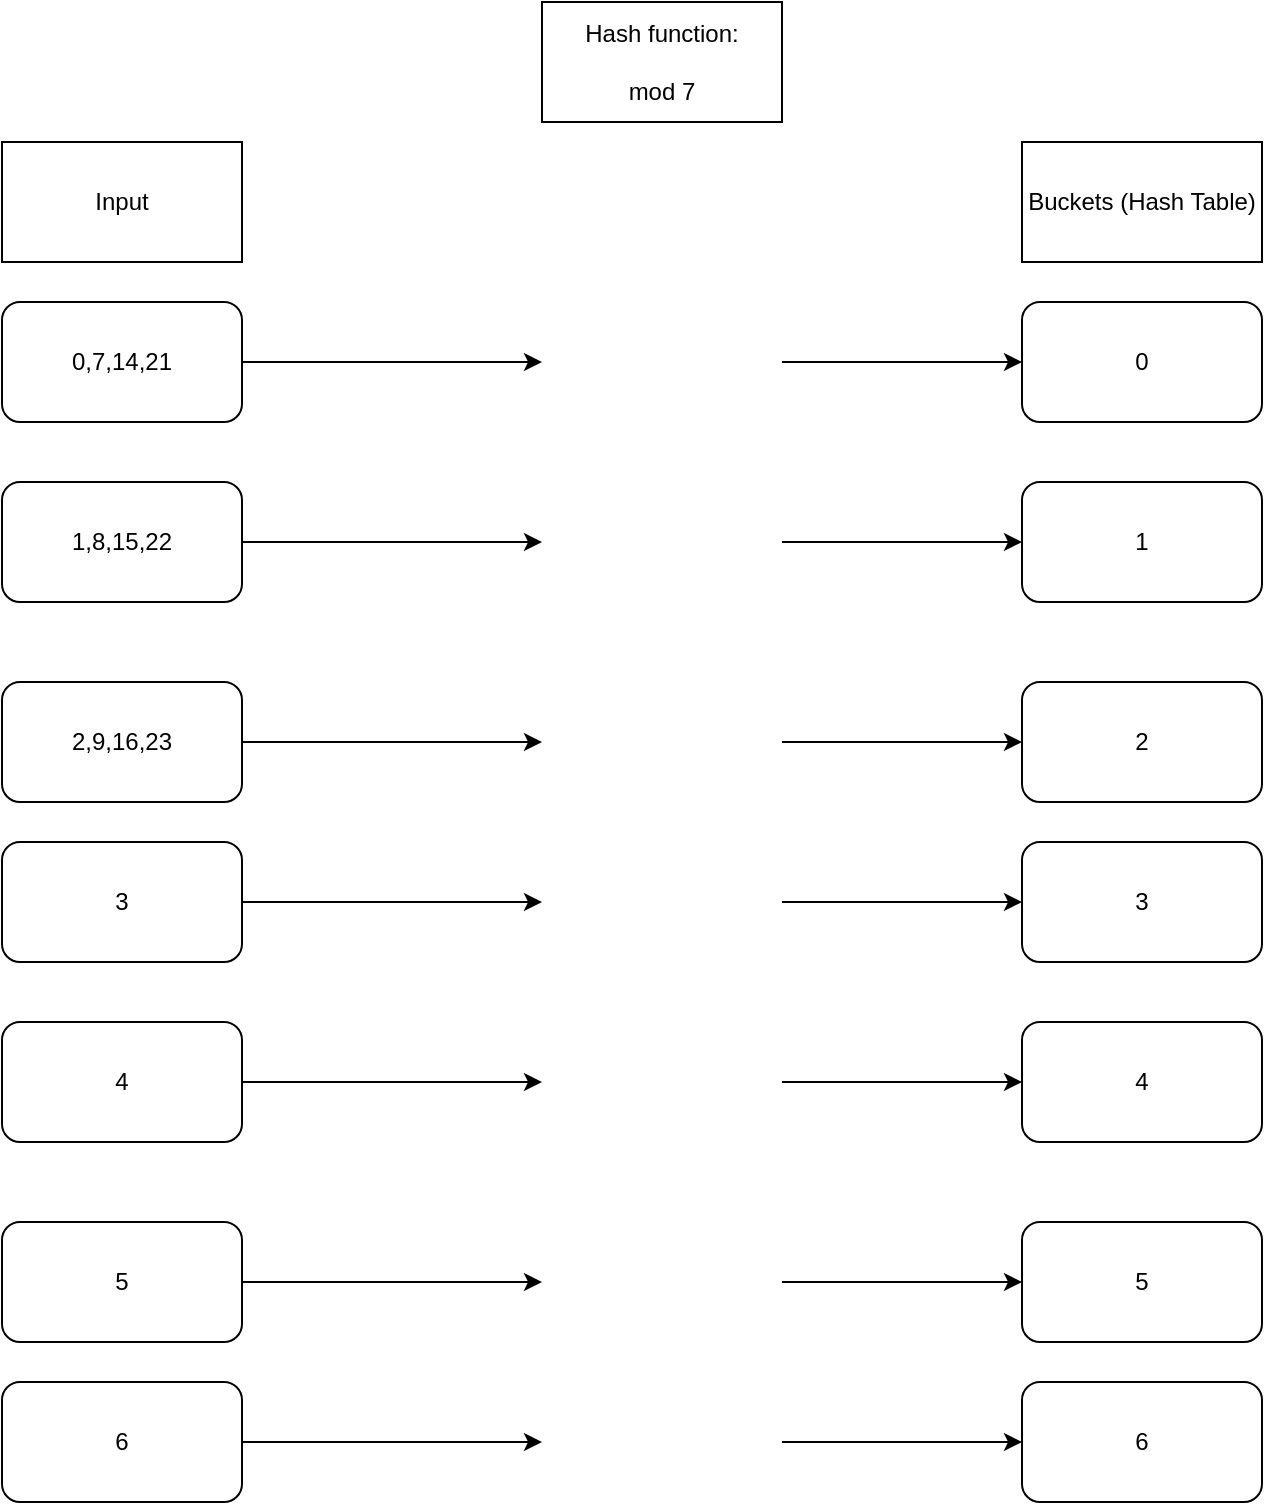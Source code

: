 <mxfile>
    <diagram id="L5rz3zSLAYDQCme9szFp" name="hash">
        <mxGraphModel dx="657" dy="482" grid="1" gridSize="10" guides="1" tooltips="1" connect="1" arrows="1" fold="1" page="1" pageScale="1" pageWidth="827" pageHeight="1169" math="0" shadow="0">
            <root>
                <mxCell id="0"/>
                <mxCell id="1" parent="0"/>
                <mxCell id="2" value="Input" style="rounded=0;whiteSpace=wrap;html=1;" vertex="1" parent="1">
                    <mxGeometry x="60" y="120" width="120" height="60" as="geometry"/>
                </mxCell>
                <mxCell id="3" value="Hash function:&lt;br&gt;&lt;br&gt;mod 7" style="rounded=0;whiteSpace=wrap;html=1;" vertex="1" parent="1">
                    <mxGeometry x="330" y="50" width="120" height="60" as="geometry"/>
                </mxCell>
                <mxCell id="4" value="Buckets (Hash Table)" style="rounded=0;whiteSpace=wrap;html=1;" vertex="1" parent="1">
                    <mxGeometry x="570" y="120" width="120" height="60" as="geometry"/>
                </mxCell>
                <mxCell id="10" style="edgeStyle=none;html=1;entryX=0;entryY=0.5;entryDx=0;entryDy=0;" edge="1" parent="1" source="6">
                    <mxGeometry relative="1" as="geometry">
                        <mxPoint x="330" y="230.0" as="targetPoint"/>
                    </mxGeometry>
                </mxCell>
                <mxCell id="6" value="0,7,14,21" style="rounded=1;whiteSpace=wrap;html=1;" vertex="1" parent="1">
                    <mxGeometry x="60" y="200" width="120" height="60" as="geometry"/>
                </mxCell>
                <mxCell id="11" style="edgeStyle=none;html=1;" edge="1" parent="1" target="9">
                    <mxGeometry relative="1" as="geometry">
                        <mxPoint x="450" y="230.0" as="sourcePoint"/>
                    </mxGeometry>
                </mxCell>
                <mxCell id="9" value="0" style="rounded=1;whiteSpace=wrap;html=1;" vertex="1" parent="1">
                    <mxGeometry x="570" y="200" width="120" height="60" as="geometry"/>
                </mxCell>
                <mxCell id="12" style="edgeStyle=none;html=1;entryX=0;entryY=0.5;entryDx=0;entryDy=0;" edge="1" parent="1" source="13">
                    <mxGeometry relative="1" as="geometry">
                        <mxPoint x="330" y="320.0" as="targetPoint"/>
                    </mxGeometry>
                </mxCell>
                <mxCell id="13" value="1,8,15,22" style="rounded=1;whiteSpace=wrap;html=1;" vertex="1" parent="1">
                    <mxGeometry x="60" y="290" width="120" height="60" as="geometry"/>
                </mxCell>
                <mxCell id="14" style="edgeStyle=none;html=1;" edge="1" parent="1" target="16">
                    <mxGeometry relative="1" as="geometry">
                        <mxPoint x="450" y="320.0" as="sourcePoint"/>
                    </mxGeometry>
                </mxCell>
                <mxCell id="16" value="1" style="rounded=1;whiteSpace=wrap;html=1;" vertex="1" parent="1">
                    <mxGeometry x="570" y="290" width="120" height="60" as="geometry"/>
                </mxCell>
                <mxCell id="59" style="edgeStyle=none;html=1;entryX=0;entryY=0.5;entryDx=0;entryDy=0;" edge="1" parent="1" source="60">
                    <mxGeometry relative="1" as="geometry">
                        <mxPoint x="330" y="420" as="targetPoint"/>
                    </mxGeometry>
                </mxCell>
                <mxCell id="60" value="2,9,16,23" style="rounded=1;whiteSpace=wrap;html=1;" vertex="1" parent="1">
                    <mxGeometry x="60" y="390" width="120" height="60" as="geometry"/>
                </mxCell>
                <mxCell id="61" style="edgeStyle=none;html=1;" edge="1" parent="1" target="63">
                    <mxGeometry relative="1" as="geometry">
                        <mxPoint x="450" y="420" as="sourcePoint"/>
                    </mxGeometry>
                </mxCell>
                <mxCell id="63" value="2" style="rounded=1;whiteSpace=wrap;html=1;" vertex="1" parent="1">
                    <mxGeometry x="570" y="390" width="120" height="60" as="geometry"/>
                </mxCell>
                <mxCell id="79" style="edgeStyle=none;html=1;entryX=0;entryY=0.5;entryDx=0;entryDy=0;" edge="1" parent="1" source="80">
                    <mxGeometry relative="1" as="geometry">
                        <mxPoint x="330" y="500" as="targetPoint"/>
                    </mxGeometry>
                </mxCell>
                <mxCell id="80" value="3" style="rounded=1;whiteSpace=wrap;html=1;" vertex="1" parent="1">
                    <mxGeometry x="60" y="470" width="120" height="60" as="geometry"/>
                </mxCell>
                <mxCell id="81" style="edgeStyle=none;html=1;" edge="1" parent="1" target="83">
                    <mxGeometry relative="1" as="geometry">
                        <mxPoint x="450" y="500" as="sourcePoint"/>
                    </mxGeometry>
                </mxCell>
                <mxCell id="83" value="3" style="rounded=1;whiteSpace=wrap;html=1;" vertex="1" parent="1">
                    <mxGeometry x="570" y="470" width="120" height="60" as="geometry"/>
                </mxCell>
                <mxCell id="84" style="edgeStyle=none;html=1;entryX=0;entryY=0.5;entryDx=0;entryDy=0;" edge="1" parent="1" source="85">
                    <mxGeometry relative="1" as="geometry">
                        <mxPoint x="330" y="590" as="targetPoint"/>
                    </mxGeometry>
                </mxCell>
                <mxCell id="85" value="4" style="rounded=1;whiteSpace=wrap;html=1;" vertex="1" parent="1">
                    <mxGeometry x="60" y="560" width="120" height="60" as="geometry"/>
                </mxCell>
                <mxCell id="86" style="edgeStyle=none;html=1;" edge="1" parent="1" target="88">
                    <mxGeometry relative="1" as="geometry">
                        <mxPoint x="450" y="590" as="sourcePoint"/>
                    </mxGeometry>
                </mxCell>
                <mxCell id="88" value="4" style="rounded=1;whiteSpace=wrap;html=1;" vertex="1" parent="1">
                    <mxGeometry x="570" y="560" width="120" height="60" as="geometry"/>
                </mxCell>
                <mxCell id="89" style="edgeStyle=none;html=1;entryX=0;entryY=0.5;entryDx=0;entryDy=0;" edge="1" parent="1" source="90">
                    <mxGeometry relative="1" as="geometry">
                        <mxPoint x="330" y="690" as="targetPoint"/>
                    </mxGeometry>
                </mxCell>
                <mxCell id="90" value="5" style="rounded=1;whiteSpace=wrap;html=1;" vertex="1" parent="1">
                    <mxGeometry x="60" y="660" width="120" height="60" as="geometry"/>
                </mxCell>
                <mxCell id="91" style="edgeStyle=none;html=1;" edge="1" parent="1" target="93">
                    <mxGeometry relative="1" as="geometry">
                        <mxPoint x="450" y="690" as="sourcePoint"/>
                    </mxGeometry>
                </mxCell>
                <mxCell id="93" value="5" style="rounded=1;whiteSpace=wrap;html=1;" vertex="1" parent="1">
                    <mxGeometry x="570" y="660" width="120" height="60" as="geometry"/>
                </mxCell>
                <mxCell id="94" style="edgeStyle=none;html=1;entryX=0;entryY=0.5;entryDx=0;entryDy=0;" edge="1" parent="1" source="95">
                    <mxGeometry relative="1" as="geometry">
                        <mxPoint x="330" y="770" as="targetPoint"/>
                    </mxGeometry>
                </mxCell>
                <mxCell id="95" value="6" style="rounded=1;whiteSpace=wrap;html=1;" vertex="1" parent="1">
                    <mxGeometry x="60" y="740" width="120" height="60" as="geometry"/>
                </mxCell>
                <mxCell id="96" style="edgeStyle=none;html=1;" edge="1" parent="1" target="98">
                    <mxGeometry relative="1" as="geometry">
                        <mxPoint x="450" y="770" as="sourcePoint"/>
                    </mxGeometry>
                </mxCell>
                <mxCell id="98" value="6" style="rounded=1;whiteSpace=wrap;html=1;" vertex="1" parent="1">
                    <mxGeometry x="570" y="740" width="120" height="60" as="geometry"/>
                </mxCell>
            </root>
        </mxGraphModel>
    </diagram>
    <diagram id="kdJdf_4GulyXhoIiMULW" name="đối xứng">
        <mxGraphModel dx="604" dy="443" grid="1" gridSize="10" guides="1" tooltips="1" connect="1" arrows="1" fold="1" page="1" pageScale="1" pageWidth="827" pageHeight="1169" math="0" shadow="0">
            <root>
                <mxCell id="0"/>
                <mxCell id="1" parent="0"/>
                <mxCell id="HezVZNQZPcXuw-in-BcV-3" value="1. req login (username, password)" style="edgeStyle=none;html=1;" edge="1" parent="1" source="HezVZNQZPcXuw-in-BcV-1" target="HezVZNQZPcXuw-in-BcV-2">
                    <mxGeometry relative="1" as="geometry"/>
                </mxCell>
                <mxCell id="HezVZNQZPcXuw-in-BcV-1" value="User&lt;br&gt;3. react lưu token lại vào localstorage" style="rounded=0;whiteSpace=wrap;html=1;" vertex="1" parent="1">
                    <mxGeometry x="20" y="100" width="120" height="140" as="geometry"/>
                </mxCell>
                <mxCell id="HezVZNQZPcXuw-in-BcV-4" value="res (token)" style="edgeStyle=none;html=1;entryX=0.5;entryY=1;entryDx=0;entryDy=0;" edge="1" parent="1" source="HezVZNQZPcXuw-in-BcV-2" target="HezVZNQZPcXuw-in-BcV-1">
                    <mxGeometry relative="1" as="geometry">
                        <Array as="points">
                            <mxPoint x="430" y="270"/>
                            <mxPoint x="120" y="270"/>
                        </Array>
                    </mxGeometry>
                </mxCell>
                <mxCell id="HezVZNQZPcXuw-in-BcV-2" value="Server&lt;br&gt;2. hash password =&amp;gt; so sánh =&amp;gt; true =&amp;gt; username + ngày =&amp;gt; secret key =&amp;gt; mã hoá đối xứng =&amp;gt; token" style="rounded=0;whiteSpace=wrap;html=1;" vertex="1" parent="1">
                    <mxGeometry x="354" y="100" width="120" height="140" as="geometry"/>
                </mxCell>
                <mxCell id="fl4Pl5go0a-9yxKF_iO5-1" value="4. req order (token)" style="edgeStyle=none;html=1;" edge="1" parent="1" source="fl4Pl5go0a-9yxKF_iO5-2" target="fl4Pl5go0a-9yxKF_iO5-4">
                    <mxGeometry relative="1" as="geometry"/>
                </mxCell>
                <mxCell id="fl4Pl5go0a-9yxKF_iO5-2" value="User" style="rounded=0;whiteSpace=wrap;html=1;" vertex="1" parent="1">
                    <mxGeometry x="20" y="300" width="120" height="140" as="geometry"/>
                </mxCell>
                <mxCell id="fl4Pl5go0a-9yxKF_iO5-3" value="res (order thành công)" style="edgeStyle=none;html=1;entryX=0.5;entryY=1;entryDx=0;entryDy=0;" edge="1" parent="1" source="fl4Pl5go0a-9yxKF_iO5-4" target="fl4Pl5go0a-9yxKF_iO5-2">
                    <mxGeometry relative="1" as="geometry">
                        <Array as="points">
                            <mxPoint x="430" y="470"/>
                            <mxPoint x="120" y="470"/>
                        </Array>
                    </mxGeometry>
                </mxCell>
                <mxCell id="fl4Pl5go0a-9yxKF_iO5-4" value="Server&lt;br&gt;5. giải mã token bằng secret key =&amp;gt; xác nhận là đúng user" style="rounded=0;whiteSpace=wrap;html=1;" vertex="1" parent="1">
                    <mxGeometry x="354" y="300" width="120" height="140" as="geometry"/>
                </mxCell>
            </root>
        </mxGraphModel>
    </diagram>
    <diagram name="bất đối xứng" id="DbHyPwyxpl93_yRDElAa">
        <mxGraphModel dx="657" dy="482" grid="1" gridSize="10" guides="1" tooltips="1" connect="1" arrows="1" fold="1" page="1" pageScale="1" pageWidth="827" pageHeight="1169" math="0" shadow="0">
            <root>
                <mxCell id="I7AfyvvgcW_wRfw1eY2i-0"/>
                <mxCell id="I7AfyvvgcW_wRfw1eY2i-1" parent="I7AfyvvgcW_wRfw1eY2i-0"/>
                <mxCell id="I7AfyvvgcW_wRfw1eY2i-2" value="1. req login (username, password)" style="edgeStyle=none;html=1;" edge="1" parent="I7AfyvvgcW_wRfw1eY2i-1" source="I7AfyvvgcW_wRfw1eY2i-3" target="I7AfyvvgcW_wRfw1eY2i-5">
                    <mxGeometry relative="1" as="geometry"/>
                </mxCell>
                <mxCell id="I7AfyvvgcW_wRfw1eY2i-3" value="User&lt;br&gt;3. react lưu token lại vào localstorage" style="rounded=0;whiteSpace=wrap;html=1;" vertex="1" parent="I7AfyvvgcW_wRfw1eY2i-1">
                    <mxGeometry x="20" y="100" width="120" height="140" as="geometry"/>
                </mxCell>
                <mxCell id="I7AfyvvgcW_wRfw1eY2i-4" value="res (token)" style="edgeStyle=none;html=1;entryX=0.5;entryY=1;entryDx=0;entryDy=0;" edge="1" parent="I7AfyvvgcW_wRfw1eY2i-1" source="I7AfyvvgcW_wRfw1eY2i-5" target="I7AfyvvgcW_wRfw1eY2i-3">
                    <mxGeometry relative="1" as="geometry">
                        <Array as="points">
                            <mxPoint x="430" y="270"/>
                            <mxPoint x="120" y="270"/>
                        </Array>
                    </mxGeometry>
                </mxCell>
                <mxCell id="I7AfyvvgcW_wRfw1eY2i-5" value="Server&lt;br&gt;2. hash password =&amp;gt; so sánh =&amp;gt; true =&amp;gt; username + ngày =&amp;gt; public key =&amp;gt; mã hoá đối xứng =&amp;gt; token" style="rounded=0;whiteSpace=wrap;html=1;" vertex="1" parent="I7AfyvvgcW_wRfw1eY2i-1">
                    <mxGeometry x="354" y="100" width="120" height="140" as="geometry"/>
                </mxCell>
                <mxCell id="I7AfyvvgcW_wRfw1eY2i-6" value="4. req order (token)" style="edgeStyle=none;html=1;" edge="1" parent="I7AfyvvgcW_wRfw1eY2i-1" source="I7AfyvvgcW_wRfw1eY2i-7" target="I7AfyvvgcW_wRfw1eY2i-9">
                    <mxGeometry relative="1" as="geometry"/>
                </mxCell>
                <mxCell id="I7AfyvvgcW_wRfw1eY2i-7" value="User" style="rounded=0;whiteSpace=wrap;html=1;" vertex="1" parent="I7AfyvvgcW_wRfw1eY2i-1">
                    <mxGeometry x="20" y="300" width="120" height="140" as="geometry"/>
                </mxCell>
                <mxCell id="I7AfyvvgcW_wRfw1eY2i-8" value="res (order thành công)" style="edgeStyle=none;html=1;entryX=0.5;entryY=1;entryDx=0;entryDy=0;" edge="1" parent="I7AfyvvgcW_wRfw1eY2i-1" source="I7AfyvvgcW_wRfw1eY2i-9" target="I7AfyvvgcW_wRfw1eY2i-7">
                    <mxGeometry relative="1" as="geometry">
                        <Array as="points">
                            <mxPoint x="430" y="470"/>
                            <mxPoint x="120" y="470"/>
                        </Array>
                    </mxGeometry>
                </mxCell>
                <mxCell id="I7AfyvvgcW_wRfw1eY2i-9" value="Server&lt;br&gt;5. giải mã token bằng private key =&amp;gt; xác nhận là đúng user" style="rounded=0;whiteSpace=wrap;html=1;" vertex="1" parent="I7AfyvvgcW_wRfw1eY2i-1">
                    <mxGeometry x="354" y="300" width="120" height="140" as="geometry"/>
                </mxCell>
            </root>
        </mxGraphModel>
    </diagram>
</mxfile>
